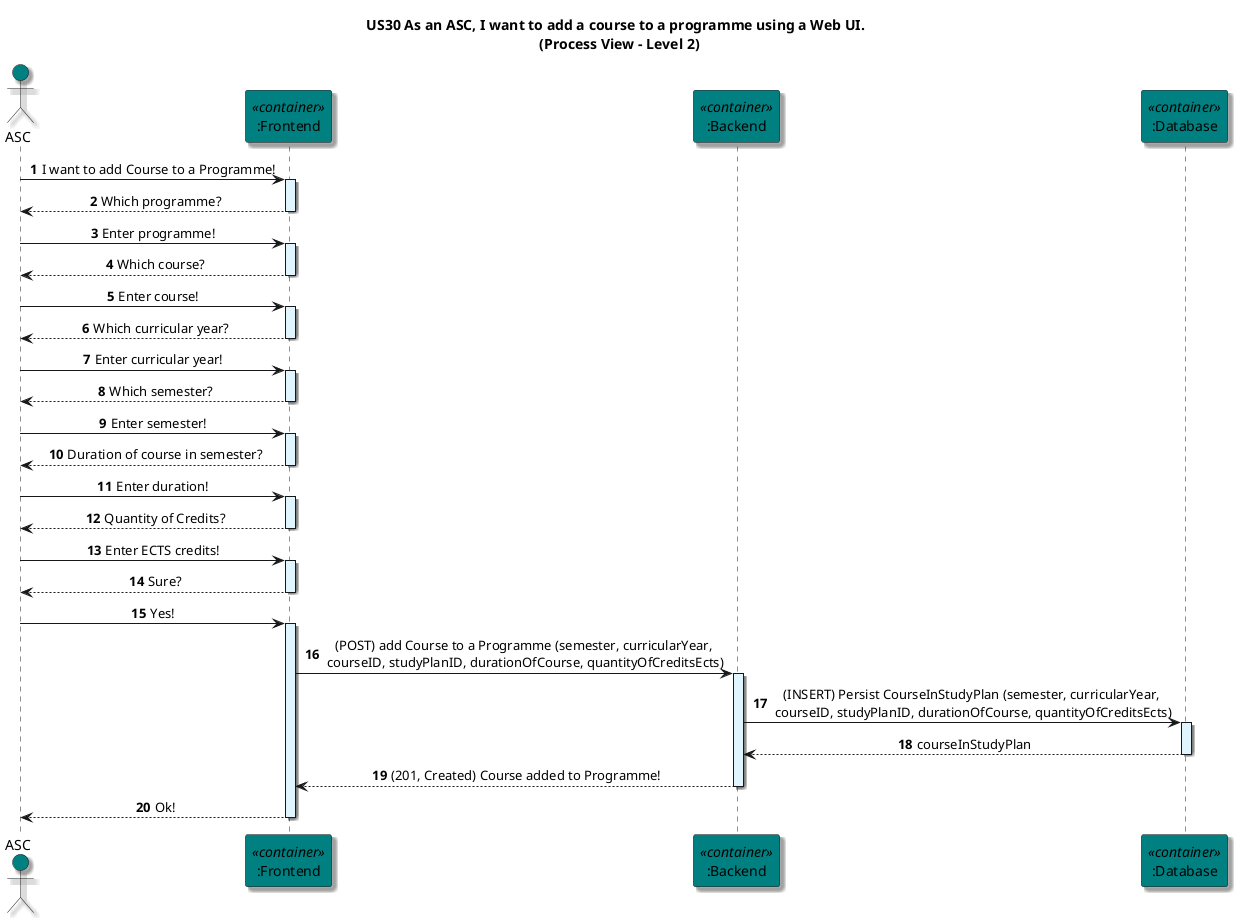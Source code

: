 @startuml

title US30 As an ASC, I want to add a course to a programme using a Web UI. \n (Process View - Level 2)

skinparam componentStyle component
skinparam defaultTextAlignment center
skinparam shadowing true

autonumber

actor ASC as asc #teal

participant ":Frontend" as frontend <<container>> #teal
participant ":Backend" as backend <<container>> #teal
participant ":Database" as db <<container>> #teal

asc -> frontend: I want to add Course to a Programme!
activate frontend #E1F5FE

frontend --> asc: Which programme?
deactivate frontend

asc -> frontend: Enter programme!
activate frontend #E1F5FE

frontend --> asc: Which course?
deactivate frontend

asc -> frontend: Enter course!
activate frontend #E1F5FE

frontend --> asc: Which curricular year?
deactivate frontend

asc -> frontend: Enter curricular year!
activate frontend #E1F5FE

frontend --> asc: Which semester?
deactivate frontend

asc -> frontend: Enter semester!
activate frontend #E1F5FE

frontend --> asc: Duration of course in semester?
deactivate frontend

asc -> frontend: Enter duration!
activate frontend #E1F5FE

frontend --> asc: Quantity of Credits?
deactivate frontend

asc -> frontend: Enter ECTS credits!
activate frontend #E1F5FE





frontend --> asc: Sure?
deactivate frontend

asc -> frontend: Yes!
activate frontend #E1F5FE

frontend -> backend: (POST) add Course to a Programme (semester, curricularYear,\n courseID, studyPlanID, durationOfCourse, quantityOfCreditsEcts)
activate backend #E1F5FE

backend -> db: (INSERT) Persist CourseInStudyPlan (semester, curricularYear,\n courseID, studyPlanID, durationOfCourse, quantityOfCreditsEcts)
activate db #E1F5FE
db --> backend: courseInStudyPlan
deactivate db

backend --> frontend: (201, Created) Course added to Programme!
deactivate backend

frontend --> asc: Ok!
deactivate frontend

@enduml